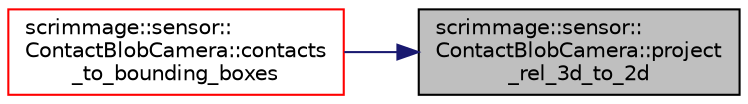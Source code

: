digraph "scrimmage::sensor::ContactBlobCamera::project_rel_3d_to_2d"
{
 // LATEX_PDF_SIZE
  edge [fontname="Helvetica",fontsize="10",labelfontname="Helvetica",labelfontsize="10"];
  node [fontname="Helvetica",fontsize="10",shape=record];
  rankdir="RL";
  Node1 [label="scrimmage::sensor::\lContactBlobCamera::project\l_rel_3d_to_2d",height=0.2,width=0.4,color="black", fillcolor="grey75", style="filled", fontcolor="black",tooltip=" "];
  Node1 -> Node2 [dir="back",color="midnightblue",fontsize="10",style="solid",fontname="Helvetica"];
  Node2 [label="scrimmage::sensor::\lContactBlobCamera::contacts\l_to_bounding_boxes",height=0.2,width=0.4,color="red", fillcolor="white", style="filled",URL="$classscrimmage_1_1sensor_1_1ContactBlobCamera.html#a51307da3206e61e10fa3dae982353696",tooltip=" "];
}
